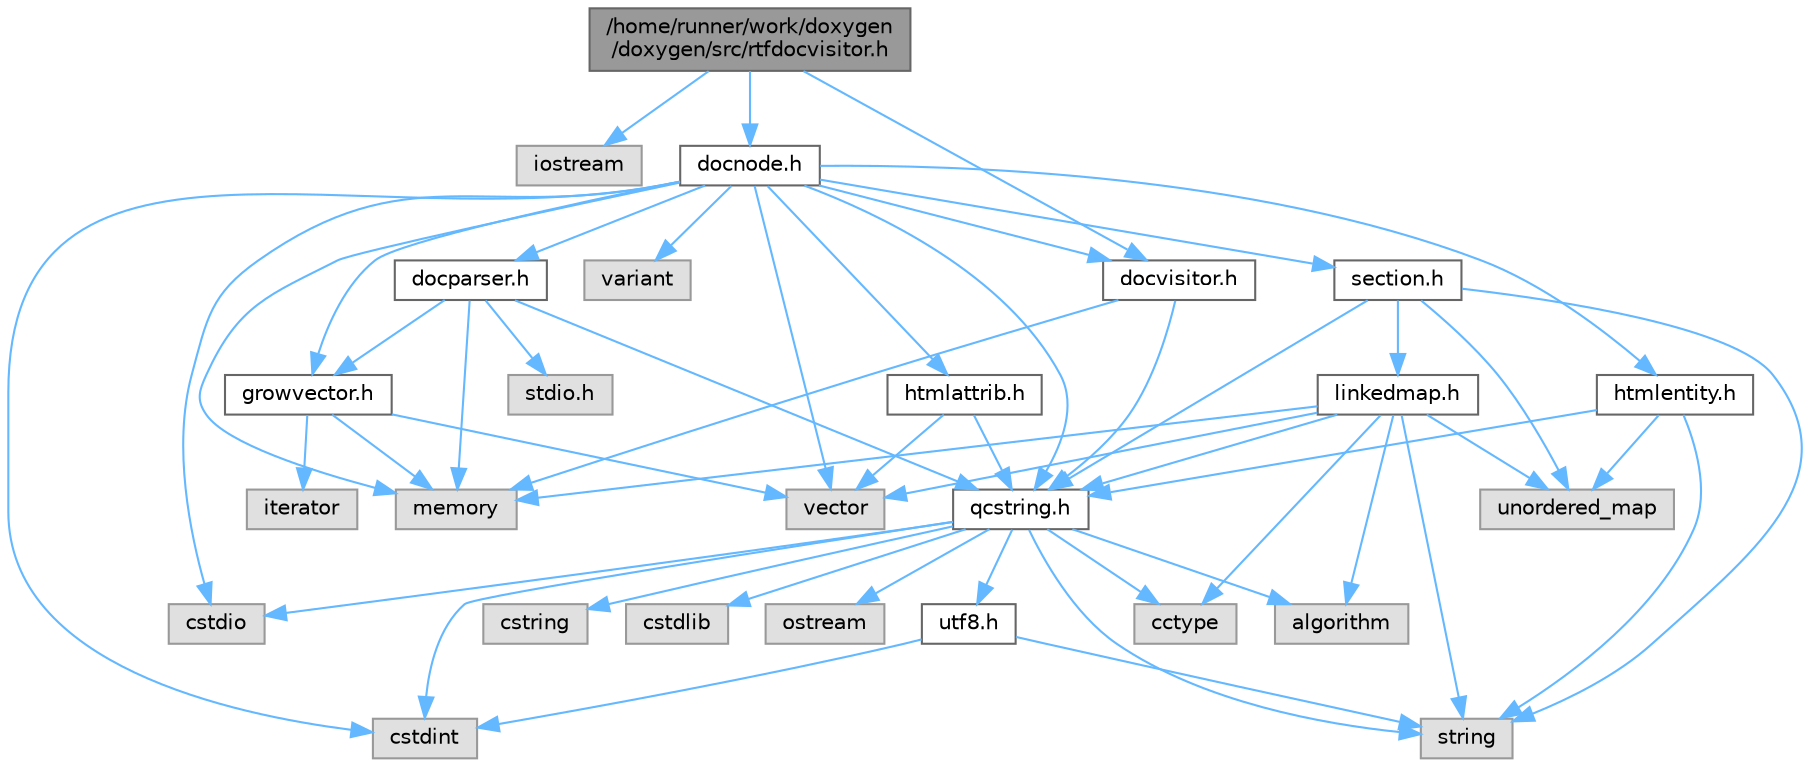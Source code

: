 digraph "/home/runner/work/doxygen/doxygen/src/rtfdocvisitor.h"
{
 // INTERACTIVE_SVG=YES
 // LATEX_PDF_SIZE
  bgcolor="transparent";
  edge [fontname=Helvetica,fontsize=10,labelfontname=Helvetica,labelfontsize=10];
  node [fontname=Helvetica,fontsize=10,shape=box,height=0.2,width=0.4];
  Node1 [id="Node000001",label="/home/runner/work/doxygen\l/doxygen/src/rtfdocvisitor.h",height=0.2,width=0.4,color="gray40", fillcolor="grey60", style="filled", fontcolor="black"];
  Node1 -> Node2 [id="edge1_Node000001_Node000002",color="steelblue1",style="solid"];
  Node2 [id="Node000002",label="iostream",height=0.2,width=0.4,color="grey60", fillcolor="#E0E0E0", style="filled"];
  Node1 -> Node3 [id="edge2_Node000001_Node000003",color="steelblue1",style="solid"];
  Node3 [id="Node000003",label="docvisitor.h",height=0.2,width=0.4,color="grey40", fillcolor="white", style="filled",URL="$d2/d3c/docvisitor_8h.html",tooltip=" "];
  Node3 -> Node4 [id="edge3_Node000003_Node000004",color="steelblue1",style="solid"];
  Node4 [id="Node000004",label="memory",height=0.2,width=0.4,color="grey60", fillcolor="#E0E0E0", style="filled"];
  Node3 -> Node5 [id="edge4_Node000003_Node000005",color="steelblue1",style="solid"];
  Node5 [id="Node000005",label="qcstring.h",height=0.2,width=0.4,color="grey40", fillcolor="white", style="filled",URL="$d7/d5c/qcstring_8h.html",tooltip=" "];
  Node5 -> Node6 [id="edge5_Node000005_Node000006",color="steelblue1",style="solid"];
  Node6 [id="Node000006",label="string",height=0.2,width=0.4,color="grey60", fillcolor="#E0E0E0", style="filled"];
  Node5 -> Node7 [id="edge6_Node000005_Node000007",color="steelblue1",style="solid"];
  Node7 [id="Node000007",label="algorithm",height=0.2,width=0.4,color="grey60", fillcolor="#E0E0E0", style="filled"];
  Node5 -> Node8 [id="edge7_Node000005_Node000008",color="steelblue1",style="solid"];
  Node8 [id="Node000008",label="cctype",height=0.2,width=0.4,color="grey60", fillcolor="#E0E0E0", style="filled"];
  Node5 -> Node9 [id="edge8_Node000005_Node000009",color="steelblue1",style="solid"];
  Node9 [id="Node000009",label="cstring",height=0.2,width=0.4,color="grey60", fillcolor="#E0E0E0", style="filled"];
  Node5 -> Node10 [id="edge9_Node000005_Node000010",color="steelblue1",style="solid"];
  Node10 [id="Node000010",label="cstdio",height=0.2,width=0.4,color="grey60", fillcolor="#E0E0E0", style="filled"];
  Node5 -> Node11 [id="edge10_Node000005_Node000011",color="steelblue1",style="solid"];
  Node11 [id="Node000011",label="cstdlib",height=0.2,width=0.4,color="grey60", fillcolor="#E0E0E0", style="filled"];
  Node5 -> Node12 [id="edge11_Node000005_Node000012",color="steelblue1",style="solid"];
  Node12 [id="Node000012",label="cstdint",height=0.2,width=0.4,color="grey60", fillcolor="#E0E0E0", style="filled"];
  Node5 -> Node13 [id="edge12_Node000005_Node000013",color="steelblue1",style="solid"];
  Node13 [id="Node000013",label="ostream",height=0.2,width=0.4,color="grey60", fillcolor="#E0E0E0", style="filled"];
  Node5 -> Node14 [id="edge13_Node000005_Node000014",color="steelblue1",style="solid"];
  Node14 [id="Node000014",label="utf8.h",height=0.2,width=0.4,color="grey40", fillcolor="white", style="filled",URL="$db/d7c/utf8_8h.html",tooltip="Various UTF8 related helper functions."];
  Node14 -> Node12 [id="edge14_Node000014_Node000012",color="steelblue1",style="solid"];
  Node14 -> Node6 [id="edge15_Node000014_Node000006",color="steelblue1",style="solid"];
  Node1 -> Node15 [id="edge16_Node000001_Node000015",color="steelblue1",style="solid"];
  Node15 [id="Node000015",label="docnode.h",height=0.2,width=0.4,color="grey40", fillcolor="white", style="filled",URL="$de/d2b/docnode_8h.html",tooltip=" "];
  Node15 -> Node10 [id="edge17_Node000015_Node000010",color="steelblue1",style="solid"];
  Node15 -> Node12 [id="edge18_Node000015_Node000012",color="steelblue1",style="solid"];
  Node15 -> Node16 [id="edge19_Node000015_Node000016",color="steelblue1",style="solid"];
  Node16 [id="Node000016",label="vector",height=0.2,width=0.4,color="grey60", fillcolor="#E0E0E0", style="filled"];
  Node15 -> Node4 [id="edge20_Node000015_Node000004",color="steelblue1",style="solid"];
  Node15 -> Node17 [id="edge21_Node000015_Node000017",color="steelblue1",style="solid"];
  Node17 [id="Node000017",label="variant",height=0.2,width=0.4,color="grey60", fillcolor="#E0E0E0", style="filled"];
  Node15 -> Node5 [id="edge22_Node000015_Node000005",color="steelblue1",style="solid"];
  Node15 -> Node3 [id="edge23_Node000015_Node000003",color="steelblue1",style="solid"];
  Node15 -> Node18 [id="edge24_Node000015_Node000018",color="steelblue1",style="solid"];
  Node18 [id="Node000018",label="docparser.h",height=0.2,width=0.4,color="grey40", fillcolor="white", style="filled",URL="$de/d9c/docparser_8h.html",tooltip=" "];
  Node18 -> Node19 [id="edge25_Node000018_Node000019",color="steelblue1",style="solid"];
  Node19 [id="Node000019",label="stdio.h",height=0.2,width=0.4,color="grey60", fillcolor="#E0E0E0", style="filled"];
  Node18 -> Node4 [id="edge26_Node000018_Node000004",color="steelblue1",style="solid"];
  Node18 -> Node5 [id="edge27_Node000018_Node000005",color="steelblue1",style="solid"];
  Node18 -> Node20 [id="edge28_Node000018_Node000020",color="steelblue1",style="solid"];
  Node20 [id="Node000020",label="growvector.h",height=0.2,width=0.4,color="grey40", fillcolor="white", style="filled",URL="$d7/d50/growvector_8h.html",tooltip=" "];
  Node20 -> Node16 [id="edge29_Node000020_Node000016",color="steelblue1",style="solid"];
  Node20 -> Node4 [id="edge30_Node000020_Node000004",color="steelblue1",style="solid"];
  Node20 -> Node21 [id="edge31_Node000020_Node000021",color="steelblue1",style="solid"];
  Node21 [id="Node000021",label="iterator",height=0.2,width=0.4,color="grey60", fillcolor="#E0E0E0", style="filled"];
  Node15 -> Node22 [id="edge32_Node000015_Node000022",color="steelblue1",style="solid"];
  Node22 [id="Node000022",label="htmlattrib.h",height=0.2,width=0.4,color="grey40", fillcolor="white", style="filled",URL="$d0/d73/htmlattrib_8h.html",tooltip=" "];
  Node22 -> Node16 [id="edge33_Node000022_Node000016",color="steelblue1",style="solid"];
  Node22 -> Node5 [id="edge34_Node000022_Node000005",color="steelblue1",style="solid"];
  Node15 -> Node23 [id="edge35_Node000015_Node000023",color="steelblue1",style="solid"];
  Node23 [id="Node000023",label="htmlentity.h",height=0.2,width=0.4,color="grey40", fillcolor="white", style="filled",URL="$db/dc6/htmlentity_8h.html",tooltip=" "];
  Node23 -> Node24 [id="edge36_Node000023_Node000024",color="steelblue1",style="solid"];
  Node24 [id="Node000024",label="unordered_map",height=0.2,width=0.4,color="grey60", fillcolor="#E0E0E0", style="filled"];
  Node23 -> Node6 [id="edge37_Node000023_Node000006",color="steelblue1",style="solid"];
  Node23 -> Node5 [id="edge38_Node000023_Node000005",color="steelblue1",style="solid"];
  Node15 -> Node20 [id="edge39_Node000015_Node000020",color="steelblue1",style="solid"];
  Node15 -> Node25 [id="edge40_Node000015_Node000025",color="steelblue1",style="solid"];
  Node25 [id="Node000025",label="section.h",height=0.2,width=0.4,color="grey40", fillcolor="white", style="filled",URL="$d1/d2a/section_8h.html",tooltip=" "];
  Node25 -> Node6 [id="edge41_Node000025_Node000006",color="steelblue1",style="solid"];
  Node25 -> Node24 [id="edge42_Node000025_Node000024",color="steelblue1",style="solid"];
  Node25 -> Node5 [id="edge43_Node000025_Node000005",color="steelblue1",style="solid"];
  Node25 -> Node26 [id="edge44_Node000025_Node000026",color="steelblue1",style="solid"];
  Node26 [id="Node000026",label="linkedmap.h",height=0.2,width=0.4,color="grey40", fillcolor="white", style="filled",URL="$da/de1/linkedmap_8h.html",tooltip=" "];
  Node26 -> Node24 [id="edge45_Node000026_Node000024",color="steelblue1",style="solid"];
  Node26 -> Node16 [id="edge46_Node000026_Node000016",color="steelblue1",style="solid"];
  Node26 -> Node4 [id="edge47_Node000026_Node000004",color="steelblue1",style="solid"];
  Node26 -> Node6 [id="edge48_Node000026_Node000006",color="steelblue1",style="solid"];
  Node26 -> Node7 [id="edge49_Node000026_Node000007",color="steelblue1",style="solid"];
  Node26 -> Node8 [id="edge50_Node000026_Node000008",color="steelblue1",style="solid"];
  Node26 -> Node5 [id="edge51_Node000026_Node000005",color="steelblue1",style="solid"];
}
